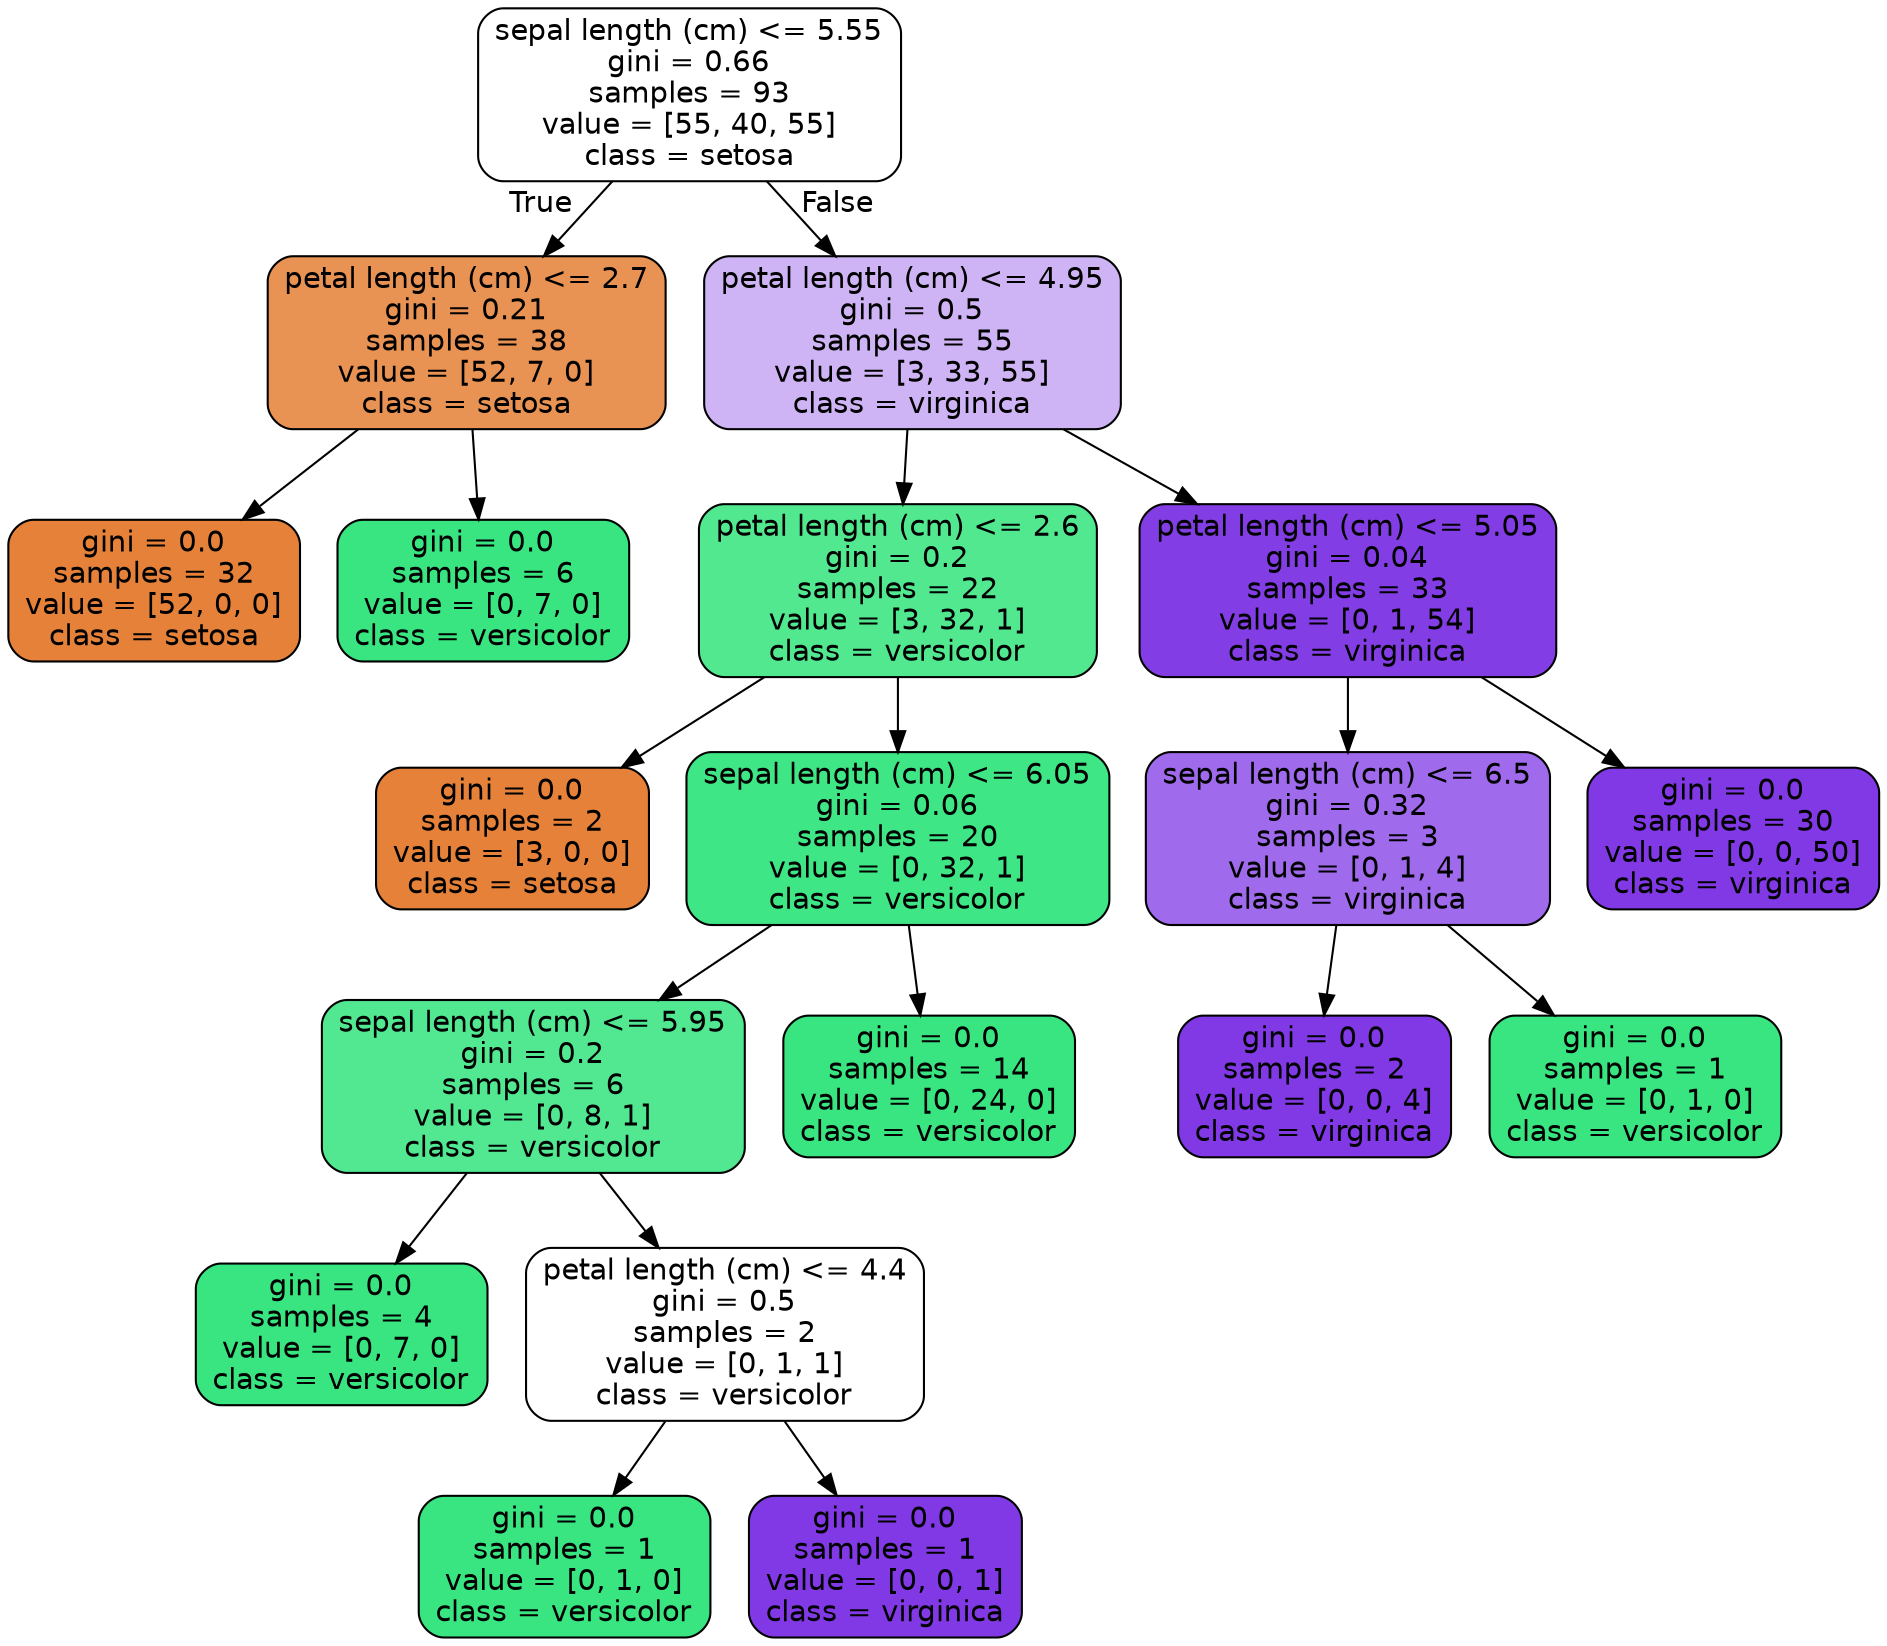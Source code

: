 digraph Tree {
node [shape=box, style="filled, rounded", color="black", fontname="helvetica"] ;
edge [fontname="helvetica"] ;
0 [label="sepal length (cm) <= 5.55\ngini = 0.66\nsamples = 93\nvalue = [55, 40, 55]\nclass = setosa", fillcolor="#ffffff"] ;
1 [label="petal length (cm) <= 2.7\ngini = 0.21\nsamples = 38\nvalue = [52, 7, 0]\nclass = setosa", fillcolor="#e89254"] ;
0 -> 1 [labeldistance=2.5, labelangle=45, headlabel="True"] ;
2 [label="gini = 0.0\nsamples = 32\nvalue = [52, 0, 0]\nclass = setosa", fillcolor="#e58139"] ;
1 -> 2 ;
3 [label="gini = 0.0\nsamples = 6\nvalue = [0, 7, 0]\nclass = versicolor", fillcolor="#39e581"] ;
1 -> 3 ;
4 [label="petal length (cm) <= 4.95\ngini = 0.5\nsamples = 55\nvalue = [3, 33, 55]\nclass = virginica", fillcolor="#cfb4f5"] ;
0 -> 4 [labeldistance=2.5, labelangle=-45, headlabel="False"] ;
5 [label="petal length (cm) <= 2.6\ngini = 0.2\nsamples = 22\nvalue = [3, 32, 1]\nclass = versicolor", fillcolor="#51e890"] ;
4 -> 5 ;
6 [label="gini = 0.0\nsamples = 2\nvalue = [3, 0, 0]\nclass = setosa", fillcolor="#e58139"] ;
5 -> 6 ;
7 [label="sepal length (cm) <= 6.05\ngini = 0.06\nsamples = 20\nvalue = [0, 32, 1]\nclass = versicolor", fillcolor="#3fe685"] ;
5 -> 7 ;
8 [label="sepal length (cm) <= 5.95\ngini = 0.2\nsamples = 6\nvalue = [0, 8, 1]\nclass = versicolor", fillcolor="#52e891"] ;
7 -> 8 ;
9 [label="gini = 0.0\nsamples = 4\nvalue = [0, 7, 0]\nclass = versicolor", fillcolor="#39e581"] ;
8 -> 9 ;
10 [label="petal length (cm) <= 4.4\ngini = 0.5\nsamples = 2\nvalue = [0, 1, 1]\nclass = versicolor", fillcolor="#ffffff"] ;
8 -> 10 ;
11 [label="gini = 0.0\nsamples = 1\nvalue = [0, 1, 0]\nclass = versicolor", fillcolor="#39e581"] ;
10 -> 11 ;
12 [label="gini = 0.0\nsamples = 1\nvalue = [0, 0, 1]\nclass = virginica", fillcolor="#8139e5"] ;
10 -> 12 ;
13 [label="gini = 0.0\nsamples = 14\nvalue = [0, 24, 0]\nclass = versicolor", fillcolor="#39e581"] ;
7 -> 13 ;
14 [label="petal length (cm) <= 5.05\ngini = 0.04\nsamples = 33\nvalue = [0, 1, 54]\nclass = virginica", fillcolor="#833de5"] ;
4 -> 14 ;
15 [label="sepal length (cm) <= 6.5\ngini = 0.32\nsamples = 3\nvalue = [0, 1, 4]\nclass = virginica", fillcolor="#a06aec"] ;
14 -> 15 ;
16 [label="gini = 0.0\nsamples = 2\nvalue = [0, 0, 4]\nclass = virginica", fillcolor="#8139e5"] ;
15 -> 16 ;
17 [label="gini = 0.0\nsamples = 1\nvalue = [0, 1, 0]\nclass = versicolor", fillcolor="#39e581"] ;
15 -> 17 ;
18 [label="gini = 0.0\nsamples = 30\nvalue = [0, 0, 50]\nclass = virginica", fillcolor="#8139e5"] ;
14 -> 18 ;
}